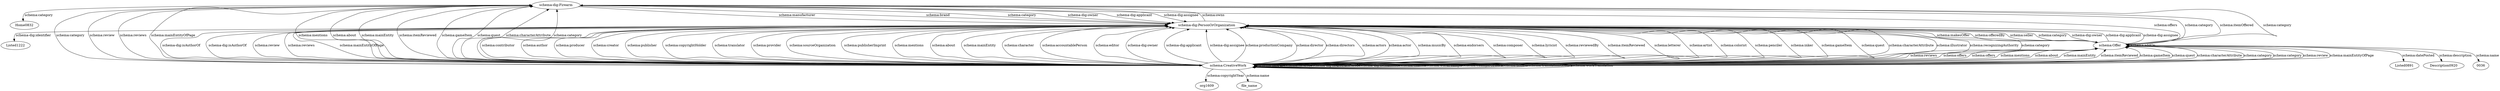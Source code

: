 digraph {
  Home0832 [type=attribute_name,label=Home0832]
  "schema-dig:Firearm1" [type=class_uri,label="schema-dig:Firearm"]
  Listed1222 [type=attribute_name,label=Listed1222]
  "schema-dig:PersonOrOrganization1" [type=class_uri,label="schema-dig:PersonOrOrganization"]
  org1609 [type=attribute_name,label=org1609]
  "schema:CreativeWork1" [type=class_uri,label="schema:CreativeWork"]
  file_name [type=attribute_name,label=file_name]
  Listed0891 [type=attribute_name,label=Listed0891]
  "schema:Offer1" [type=class_uri,label="schema:Offer"]
  Description0920 [type=attribute_name,label=Description0920]
  "0036" [type=attribute_name,label="0036"]
  "schema-dig:Firearm1" -> Home0832 [label="schema:category",type=st_property_uri]
  "schema-dig:PersonOrOrganization1" -> Listed1222 [label="schema-dig:identifier",type=st_property_uri]
  "schema:CreativeWork1" -> org1609 [label="schema:copyrightYear",type=st_property_uri]
  "schema:CreativeWork1" -> file_name [label="schema:name",type=st_property_uri]
  "schema:Offer1" -> Listed0891 [label="schema:datePosted",type=st_property_uri]
  "schema:Offer1" -> Description0920 [label="schema:description",type=st_property_uri]
  "schema:Offer1" -> "0036" [label="schema:name",type=st_property_uri]
  "schema-dig:PersonOrOrganization1" -> "schema:CreativeWork1" [label="schema-dig:isAuthorOf",type=direct_property_uri,weight=100]
  "schema:CreativeWork1" -> "schema:CreativeWork1" [label="schema:hasPart",type=direct_property_uri,weight=100]
  "schema:CreativeWork1" -> "schema:CreativeWork1" [label="schema:isPartOf",type=direct_property_uri,weight=100]
  "schema:CreativeWork1" -> "schema:CreativeWork1" [label="schema-dig:isAbstractPartOf",type=direct_property_uri,weight=100]
  "schema:CreativeWork1" -> "schema:CreativeWork1" [label="schema-dig:isCitationOf",type=direct_property_uri,weight=100]
  "schema:CreativeWork1" -> "schema:CreativeWork1" [label="schema:citation",type=direct_property_uri,weight=100]
  "schema:CreativeWork1" -> "schema:CreativeWork1" [label="schema:workExample",type=direct_property_uri,weight=100]
  "schema:CreativeWork1" -> "schema:CreativeWork1" [label="schema:exampleOfWork",type=direct_property_uri,weight=100]
  "schema:CreativeWork1" -> "schema:CreativeWork1" [label="schema:license",type=direct_property_uri,weight=100]
  "schema:CreativeWork1" -> "schema:CreativeWork1" [label="schema:translationOfWork",type=direct_property_uri,weight=100]
  "schema:CreativeWork1" -> "schema:CreativeWork1" [label="schema:workTranslation",type=direct_property_uri,weight=100]
  "schema:CreativeWork1" -> "schema:Offer1" [label="schema:offers",type=direct_property_uri,weight=100]
  "schema:Offer1" -> "schema:Offer1" [label="schema:addOn",type=direct_property_uri,weight=100]
  "schema-dig:Firearm1" -> "schema-dig:PersonOrOrganization1" [label="schema:manufacturer",type=inherited,weight=300]
  "schema-dig:Firearm1" -> "schema-dig:PersonOrOrganization1" [label="schema:brand",type=inherited,weight=300]
  "schema-dig:Firearm1" -> "schema-dig:PersonOrOrganization1" [label="schema:category",type=inherited,weight=300]
  "schema-dig:Firearm1" -> "schema-dig:PersonOrOrganization1" [label="schema-dig:owner",type=inherited,weight=300]
  "schema-dig:Firearm1" -> "schema-dig:PersonOrOrganization1" [label="schema-dig:applicant",type=inherited,weight=300]
  "schema-dig:Firearm1" -> "schema-dig:PersonOrOrganization1" [label="schema-dig:assignee",type=inherited,weight=300]
  "schema-dig:Firearm1" -> "schema:CreativeWork1" [label="schema:category",type=inherited,weight=300]
  "schema-dig:Firearm1" -> "schema:CreativeWork1" [label="schema:review",type=inherited,weight=300]
  "schema-dig:Firearm1" -> "schema:CreativeWork1" [label="schema:reviews",type=inherited,weight=300]
  "schema-dig:Firearm1" -> "schema:CreativeWork1" [label="schema:mainEntityOfPage",type=inherited,weight=300]
  "schema-dig:Firearm1" -> "schema:Offer1" [label="schema:offers",type=inherited,weight=300]
  "schema-dig:Firearm1" -> "schema:Offer1" [label="schema:category",type=inherited,weight=300]
  "schema-dig:PersonOrOrganization1" -> "schema-dig:Firearm1" [label="schema:owns",type=inherited,weight=300]
  "schema-dig:PersonOrOrganization1" -> "schema:CreativeWork1" [label="schema-dig:isAuthorOf",type=inherited,weight=300]
  "schema-dig:PersonOrOrganization1" -> "schema:CreativeWork1" [label="schema:review",type=inherited,weight=300]
  "schema-dig:PersonOrOrganization1" -> "schema:CreativeWork1" [label="schema:reviews",type=inherited,weight=300]
  "schema-dig:PersonOrOrganization1" -> "schema:CreativeWork1" [label="schema:mainEntityOfPage",type=inherited,weight=300]
  "schema-dig:PersonOrOrganization1" -> "schema:Offer1" [label="schema:makesOffer",type=inherited,weight=300]
  "schema:CreativeWork1" -> "schema-dig:Firearm1" [label="schema:mentions",type=inherited,weight=300]
  "schema:CreativeWork1" -> "schema-dig:Firearm1" [label="schema:about",type=inherited,weight=300]
  "schema:CreativeWork1" -> "schema-dig:Firearm1" [label="schema:mainEntity",type=inherited,weight=300]
  "schema:CreativeWork1" -> "schema-dig:Firearm1" [label="schema:itemReviewed",type=inherited,weight=300]
  "schema:CreativeWork1" -> "schema-dig:Firearm1" [label="schema:gameItem",type=inherited,weight=300]
  "schema:CreativeWork1" -> "schema-dig:Firearm1" [label="schema:quest",type=inherited,weight=300]
  "schema:CreativeWork1" -> "schema-dig:Firearm1" [label="schema:characterAttribute",type=inherited,weight=300]
  "schema:CreativeWork1" -> "schema-dig:Firearm1" [label="schema:category",type=inherited,weight=300]
  "schema:CreativeWork1" -> "schema-dig:PersonOrOrganization1" [label="schema:contributor",type=inherited,weight=300]
  "schema:CreativeWork1" -> "schema-dig:PersonOrOrganization1" [label="schema:author",type=inherited,weight=300]
  "schema:CreativeWork1" -> "schema-dig:PersonOrOrganization1" [label="schema:producer",type=inherited,weight=300]
  "schema:CreativeWork1" -> "schema-dig:PersonOrOrganization1" [label="schema:creator",type=inherited,weight=300]
  "schema:CreativeWork1" -> "schema-dig:PersonOrOrganization1" [label="schema:publisher",type=inherited,weight=300]
  "schema:CreativeWork1" -> "schema-dig:PersonOrOrganization1" [label="schema:copyrightHolder",type=inherited,weight=300]
  "schema:CreativeWork1" -> "schema-dig:PersonOrOrganization1" [label="schema:translator",type=inherited,weight=300]
  "schema:CreativeWork1" -> "schema-dig:PersonOrOrganization1" [label="schema:provider",type=inherited,weight=300]
  "schema:CreativeWork1" -> "schema-dig:PersonOrOrganization1" [label="schema:sourceOrganization",type=inherited,weight=300]
  "schema:CreativeWork1" -> "schema-dig:PersonOrOrganization1" [label="schema:publisherImprint",type=inherited,weight=300]
  "schema:CreativeWork1" -> "schema-dig:PersonOrOrganization1" [label="schema:mentions",type=inherited,weight=300]
  "schema:CreativeWork1" -> "schema-dig:PersonOrOrganization1" [label="schema:about",type=inherited,weight=300]
  "schema:CreativeWork1" -> "schema-dig:PersonOrOrganization1" [label="schema:mainEntity",type=inherited,weight=300]
  "schema:CreativeWork1" -> "schema-dig:PersonOrOrganization1" [label="schema:character",type=inherited,weight=300]
  "schema:CreativeWork1" -> "schema-dig:PersonOrOrganization1" [label="schema:accountablePerson",type=inherited,weight=300]
  "schema:CreativeWork1" -> "schema-dig:PersonOrOrganization1" [label="schema:editor",type=inherited,weight=300]
  "schema:CreativeWork1" -> "schema-dig:PersonOrOrganization1" [label="schema-dig:owner",type=inherited,weight=300]
  "schema:CreativeWork1" -> "schema-dig:PersonOrOrganization1" [label="schema-dig:applicant",type=inherited,weight=300]
  "schema:CreativeWork1" -> "schema-dig:PersonOrOrganization1" [label="schema-dig:assignee",type=inherited,weight=300]
  "schema:CreativeWork1" -> "schema-dig:PersonOrOrganization1" [label="schema:productionCompany",type=inherited,weight=300]
  "schema:CreativeWork1" -> "schema-dig:PersonOrOrganization1" [label="schema:director",type=inherited,weight=300]
  "schema:CreativeWork1" -> "schema-dig:PersonOrOrganization1" [label="schema:directors",type=inherited,weight=300]
  "schema:CreativeWork1" -> "schema-dig:PersonOrOrganization1" [label="schema:actors",type=inherited,weight=300]
  "schema:CreativeWork1" -> "schema-dig:PersonOrOrganization1" [label="schema:actor",type=inherited,weight=300]
  "schema:CreativeWork1" -> "schema-dig:PersonOrOrganization1" [label="schema:musicBy",type=inherited,weight=300]
  "schema:CreativeWork1" -> "schema-dig:PersonOrOrganization1" [label="schema:endorsers",type=inherited,weight=300]
  "schema:CreativeWork1" -> "schema-dig:PersonOrOrganization1" [label="schema:composer",type=inherited,weight=300]
  "schema:CreativeWork1" -> "schema-dig:PersonOrOrganization1" [label="schema:lyricist",type=inherited,weight=300]
  "schema:CreativeWork1" -> "schema-dig:PersonOrOrganization1" [label="schema:reviewedBy",type=inherited,weight=300]
  "schema:CreativeWork1" -> "schema-dig:PersonOrOrganization1" [label="schema:itemReviewed",type=inherited,weight=300]
  "schema:CreativeWork1" -> "schema-dig:PersonOrOrganization1" [label="schema:letterer",type=inherited,weight=300]
  "schema:CreativeWork1" -> "schema-dig:PersonOrOrganization1" [label="schema:artist",type=inherited,weight=300]
  "schema:CreativeWork1" -> "schema-dig:PersonOrOrganization1" [label="schema:colorist",type=inherited,weight=300]
  "schema:CreativeWork1" -> "schema-dig:PersonOrOrganization1" [label="schema:penciler",type=inherited,weight=300]
  "schema:CreativeWork1" -> "schema-dig:PersonOrOrganization1" [label="schema:inker",type=inherited,weight=300]
  "schema:CreativeWork1" -> "schema-dig:PersonOrOrganization1" [label="schema:gameItem",type=inherited,weight=300]
  "schema:CreativeWork1" -> "schema-dig:PersonOrOrganization1" [label="schema:quest",type=inherited,weight=300]
  "schema:CreativeWork1" -> "schema-dig:PersonOrOrganization1" [label="schema:characterAttribute",type=inherited,weight=300]
  "schema:CreativeWork1" -> "schema-dig:PersonOrOrganization1" [label="schema:illustrator",type=inherited,weight=300]
  "schema:CreativeWork1" -> "schema-dig:PersonOrOrganization1" [label="schema:recognizingAuthority",type=inherited,weight=300]
  "schema:CreativeWork1" -> "schema-dig:PersonOrOrganization1" [label="schema:category",type=inherited,weight=300]
  "schema:CreativeWork1" -> "schema:Offer1" [label="schema:offers",type=inherited,weight=300]
  "schema:CreativeWork1" -> "schema:Offer1" [label="schema:mentions",type=inherited,weight=300]
  "schema:CreativeWork1" -> "schema:Offer1" [label="schema:about",type=inherited,weight=300]
  "schema:CreativeWork1" -> "schema:Offer1" [label="schema:mainEntity",type=inherited,weight=300]
  "schema:CreativeWork1" -> "schema:Offer1" [label="schema:itemReviewed",type=inherited,weight=300]
  "schema:CreativeWork1" -> "schema:Offer1" [label="schema:gameItem",type=inherited,weight=300]
  "schema:CreativeWork1" -> "schema:Offer1" [label="schema:quest",type=inherited,weight=300]
  "schema:CreativeWork1" -> "schema:Offer1" [label="schema:characterAttribute",type=inherited,weight=300]
  "schema:CreativeWork1" -> "schema:Offer1" [label="schema:category",type=inherited,weight=300]
  "schema:Offer1" -> "schema-dig:Firearm1" [label="schema:itemOffered",type=inherited,weight=300]
  "schema:Offer1" -> "schema-dig:Firearm1" [label="schema:category",type=inherited,weight=300]
  "schema:Offer1" -> "schema-dig:PersonOrOrganization1" [label="schema:offeredBy",type=inherited,weight=300]
  "schema:Offer1" -> "schema-dig:PersonOrOrganization1" [label="schema:seller",type=inherited,weight=300]
  "schema:Offer1" -> "schema-dig:PersonOrOrganization1" [label="schema:category",type=inherited,weight=300]
  "schema:Offer1" -> "schema-dig:PersonOrOrganization1" [label="schema-dig:owner",type=inherited,weight=300]
  "schema:Offer1" -> "schema-dig:PersonOrOrganization1" [label="schema-dig:applicant",type=inherited,weight=300]
  "schema:Offer1" -> "schema-dig:PersonOrOrganization1" [label="schema-dig:assignee",type=inherited,weight=300]
  "schema:Offer1" -> "schema:CreativeWork1" [label="schema:category",type=inherited,weight=300]
  "schema:Offer1" -> "schema:CreativeWork1" [label="schema:review",type=inherited,weight=300]
  "schema:Offer1" -> "schema:CreativeWork1" [label="schema:reviews",type=inherited,weight=300]
  "schema:Offer1" -> "schema:CreativeWork1" [label="schema:mainEntityOfPage",type=inherited,weight=300]
}
